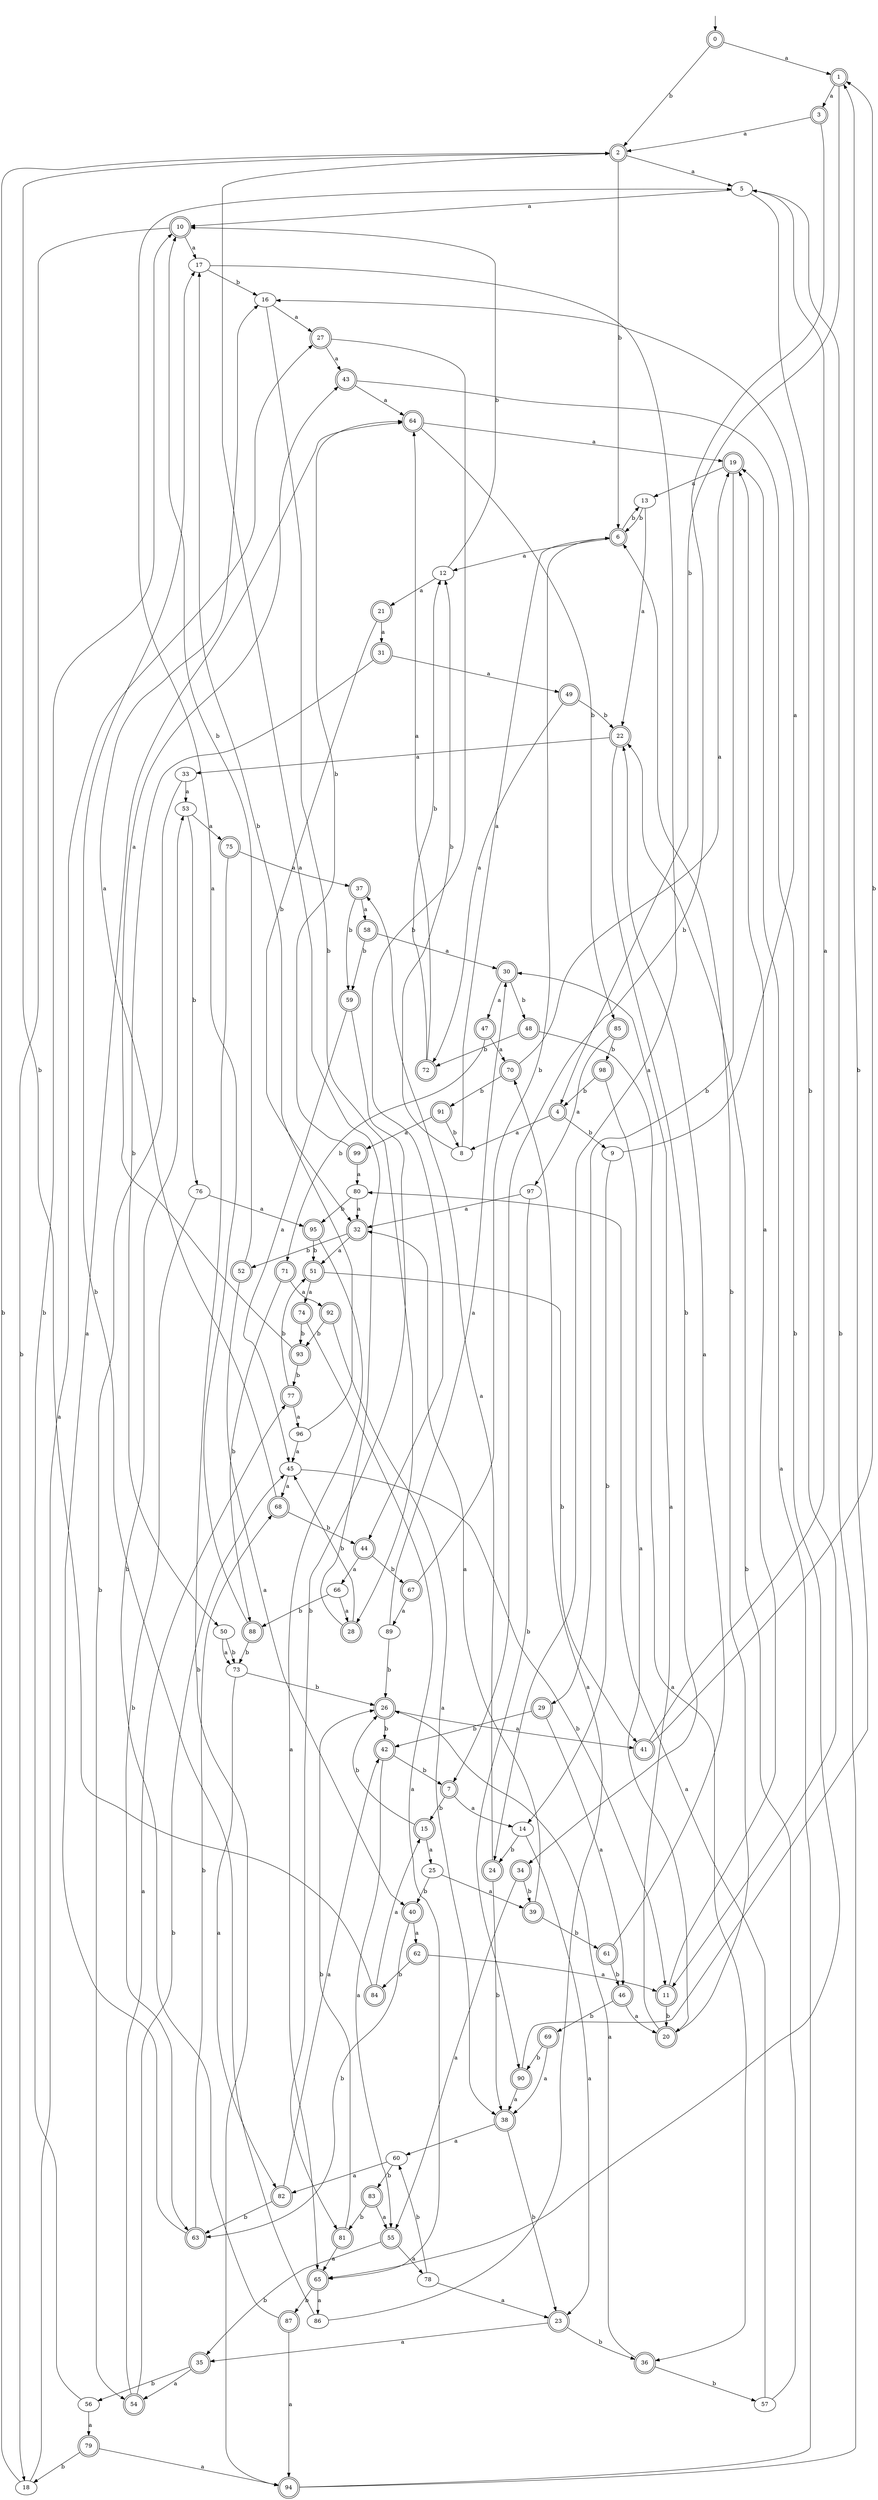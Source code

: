 digraph RandomDFA {
  __start0 [label="", shape=none];
  __start0 -> 0 [label=""];
  0 [shape=circle] [shape=doublecircle]
  0 -> 1 [label="a"]
  0 -> 2 [label="b"]
  1 [shape=doublecircle]
  1 -> 3 [label="a"]
  1 -> 4 [label="b"]
  2 [shape=doublecircle]
  2 -> 5 [label="a"]
  2 -> 6 [label="b"]
  3 [shape=doublecircle]
  3 -> 2 [label="a"]
  3 -> 7 [label="b"]
  4 [shape=doublecircle]
  4 -> 8 [label="a"]
  4 -> 9 [label="b"]
  5
  5 -> 10 [label="a"]
  5 -> 11 [label="b"]
  6 [shape=doublecircle]
  6 -> 12 [label="a"]
  6 -> 13 [label="b"]
  7 [shape=doublecircle]
  7 -> 14 [label="a"]
  7 -> 15 [label="b"]
  8
  8 -> 6 [label="a"]
  8 -> 12 [label="b"]
  9
  9 -> 16 [label="a"]
  9 -> 14 [label="b"]
  10 [shape=doublecircle]
  10 -> 17 [label="a"]
  10 -> 18 [label="b"]
  11 [shape=doublecircle]
  11 -> 19 [label="a"]
  11 -> 20 [label="b"]
  12
  12 -> 21 [label="a"]
  12 -> 10 [label="b"]
  13
  13 -> 22 [label="a"]
  13 -> 6 [label="b"]
  14
  14 -> 23 [label="a"]
  14 -> 24 [label="b"]
  15 [shape=doublecircle]
  15 -> 25 [label="a"]
  15 -> 26 [label="b"]
  16
  16 -> 27 [label="a"]
  16 -> 28 [label="b"]
  17
  17 -> 24 [label="a"]
  17 -> 16 [label="b"]
  18
  18 -> 27 [label="a"]
  18 -> 2 [label="b"]
  19 [shape=doublecircle]
  19 -> 13 [label="a"]
  19 -> 29 [label="b"]
  20 [shape=doublecircle]
  20 -> 30 [label="a"]
  20 -> 6 [label="b"]
  21 [shape=doublecircle]
  21 -> 31 [label="a"]
  21 -> 32 [label="b"]
  22 [shape=doublecircle]
  22 -> 33 [label="a"]
  22 -> 34 [label="b"]
  23 [shape=doublecircle]
  23 -> 35 [label="a"]
  23 -> 36 [label="b"]
  24 [shape=doublecircle]
  24 -> 37 [label="a"]
  24 -> 38 [label="b"]
  25
  25 -> 39 [label="a"]
  25 -> 40 [label="b"]
  26 [shape=doublecircle]
  26 -> 41 [label="a"]
  26 -> 42 [label="b"]
  27 [shape=doublecircle]
  27 -> 43 [label="a"]
  27 -> 44 [label="b"]
  28 [shape=doublecircle]
  28 -> 2 [label="a"]
  28 -> 45 [label="b"]
  29 [shape=doublecircle]
  29 -> 46 [label="a"]
  29 -> 42 [label="b"]
  30 [shape=doublecircle]
  30 -> 47 [label="a"]
  30 -> 48 [label="b"]
  31 [shape=doublecircle]
  31 -> 49 [label="a"]
  31 -> 50 [label="b"]
  32 [shape=doublecircle]
  32 -> 51 [label="a"]
  32 -> 52 [label="b"]
  33
  33 -> 53 [label="a"]
  33 -> 54 [label="b"]
  34 [shape=doublecircle]
  34 -> 55 [label="a"]
  34 -> 39 [label="b"]
  35 [shape=doublecircle]
  35 -> 54 [label="a"]
  35 -> 56 [label="b"]
  36 [shape=doublecircle]
  36 -> 26 [label="a"]
  36 -> 57 [label="b"]
  37 [shape=doublecircle]
  37 -> 58 [label="a"]
  37 -> 59 [label="b"]
  38 [shape=doublecircle]
  38 -> 60 [label="a"]
  38 -> 23 [label="b"]
  39 [shape=doublecircle]
  39 -> 32 [label="a"]
  39 -> 61 [label="b"]
  40 [shape=doublecircle]
  40 -> 62 [label="a"]
  40 -> 63 [label="b"]
  41 [shape=doublecircle]
  41 -> 5 [label="a"]
  41 -> 1 [label="b"]
  42 [shape=doublecircle]
  42 -> 55 [label="a"]
  42 -> 7 [label="b"]
  43 [shape=doublecircle]
  43 -> 64 [label="a"]
  43 -> 65 [label="b"]
  44 [shape=doublecircle]
  44 -> 66 [label="a"]
  44 -> 67 [label="b"]
  45
  45 -> 68 [label="a"]
  45 -> 11 [label="b"]
  46 [shape=doublecircle]
  46 -> 20 [label="a"]
  46 -> 69 [label="b"]
  47 [shape=doublecircle]
  47 -> 70 [label="a"]
  47 -> 71 [label="b"]
  48 [shape=doublecircle]
  48 -> 36 [label="a"]
  48 -> 72 [label="b"]
  49 [shape=doublecircle]
  49 -> 72 [label="a"]
  49 -> 22 [label="b"]
  50
  50 -> 73 [label="a"]
  50 -> 73 [label="b"]
  51 [shape=doublecircle]
  51 -> 74 [label="a"]
  51 -> 41 [label="b"]
  52 [shape=doublecircle]
  52 -> 40 [label="a"]
  52 -> 10 [label="b"]
  53
  53 -> 75 [label="a"]
  53 -> 76 [label="b"]
  54 [shape=doublecircle]
  54 -> 77 [label="a"]
  54 -> 45 [label="b"]
  55 [shape=doublecircle]
  55 -> 78 [label="a"]
  55 -> 35 [label="b"]
  56
  56 -> 79 [label="a"]
  56 -> 10 [label="b"]
  57
  57 -> 80 [label="a"]
  57 -> 22 [label="b"]
  58 [shape=doublecircle]
  58 -> 30 [label="a"]
  58 -> 59 [label="b"]
  59 [shape=doublecircle]
  59 -> 45 [label="a"]
  59 -> 81 [label="b"]
  60
  60 -> 82 [label="a"]
  60 -> 83 [label="b"]
  61 [shape=doublecircle]
  61 -> 22 [label="a"]
  61 -> 46 [label="b"]
  62 [shape=doublecircle]
  62 -> 11 [label="a"]
  62 -> 84 [label="b"]
  63 [shape=doublecircle]
  63 -> 64 [label="a"]
  63 -> 68 [label="b"]
  64 [shape=doublecircle]
  64 -> 19 [label="a"]
  64 -> 85 [label="b"]
  65 [shape=doublecircle]
  65 -> 86 [label="a"]
  65 -> 87 [label="b"]
  66
  66 -> 28 [label="a"]
  66 -> 88 [label="b"]
  67 [shape=doublecircle]
  67 -> 89 [label="a"]
  67 -> 6 [label="b"]
  68 [shape=doublecircle]
  68 -> 16 [label="a"]
  68 -> 44 [label="b"]
  69 [shape=doublecircle]
  69 -> 38 [label="a"]
  69 -> 90 [label="b"]
  70 [shape=doublecircle]
  70 -> 19 [label="a"]
  70 -> 91 [label="b"]
  71 [shape=doublecircle]
  71 -> 92 [label="a"]
  71 -> 88 [label="b"]
  72 [shape=doublecircle]
  72 -> 64 [label="a"]
  72 -> 12 [label="b"]
  73
  73 -> 82 [label="a"]
  73 -> 26 [label="b"]
  74 [shape=doublecircle]
  74 -> 65 [label="a"]
  74 -> 93 [label="b"]
  75 [shape=doublecircle]
  75 -> 37 [label="a"]
  75 -> 94 [label="b"]
  76
  76 -> 95 [label="a"]
  76 -> 63 [label="b"]
  77 [shape=doublecircle]
  77 -> 96 [label="a"]
  77 -> 51 [label="b"]
  78
  78 -> 23 [label="a"]
  78 -> 60 [label="b"]
  79 [shape=doublecircle]
  79 -> 94 [label="a"]
  79 -> 18 [label="b"]
  80
  80 -> 32 [label="a"]
  80 -> 95 [label="b"]
  81 [shape=doublecircle]
  81 -> 65 [label="a"]
  81 -> 26 [label="b"]
  82 [shape=doublecircle]
  82 -> 42 [label="a"]
  82 -> 63 [label="b"]
  83 [shape=doublecircle]
  83 -> 55 [label="a"]
  83 -> 81 [label="b"]
  84 [shape=doublecircle]
  84 -> 15 [label="a"]
  84 -> 2 [label="b"]
  85 [shape=doublecircle]
  85 -> 97 [label="a"]
  85 -> 98 [label="b"]
  86
  86 -> 70 [label="a"]
  86 -> 17 [label="b"]
  87 [shape=doublecircle]
  87 -> 94 [label="a"]
  87 -> 53 [label="b"]
  88 [shape=doublecircle]
  88 -> 5 [label="a"]
  88 -> 73 [label="b"]
  89
  89 -> 30 [label="a"]
  89 -> 26 [label="b"]
  90 [shape=doublecircle]
  90 -> 38 [label="a"]
  90 -> 1 [label="b"]
  91 [shape=doublecircle]
  91 -> 99 [label="a"]
  91 -> 8 [label="b"]
  92 [shape=doublecircle]
  92 -> 38 [label="a"]
  92 -> 93 [label="b"]
  93 [shape=doublecircle]
  93 -> 43 [label="a"]
  93 -> 77 [label="b"]
  94 [shape=doublecircle]
  94 -> 19 [label="a"]
  94 -> 5 [label="b"]
  95 [shape=doublecircle]
  95 -> 65 [label="a"]
  95 -> 51 [label="b"]
  96
  96 -> 45 [label="a"]
  96 -> 17 [label="b"]
  97
  97 -> 32 [label="a"]
  97 -> 90 [label="b"]
  98 [shape=doublecircle]
  98 -> 20 [label="a"]
  98 -> 4 [label="b"]
  99 [shape=doublecircle]
  99 -> 80 [label="a"]
  99 -> 64 [label="b"]
}
